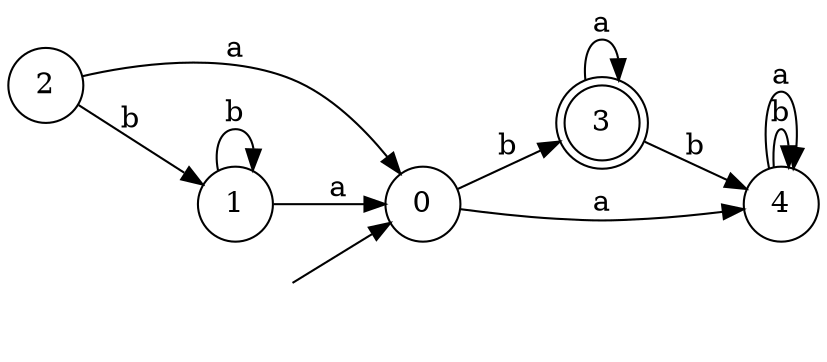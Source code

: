 digraph {
  rankdir=LR;
  0 [label="0", shape = circle];
  0 -> 3 [label="b"];
  0 -> 4 [label="a"];
  1 [label="1", shape = circle];
  1 -> 1 [label="b"];
  1 -> 0 [label="a"];
  2 [label="2", shape = circle];
  2 -> 1 [label="b"];
  2 -> 0 [label="a"];
  3 [label="3", shape = doublecircle];
  3 -> 4 [label="b"];
  3 -> 3 [label="a"];
  4 [label="4", shape = circle];
  4 -> 4 [label="b"];
  4 -> 4 [label="a"];
  5 [label="", shape = plaintext];
  5 -> 0 [label=""];
}
